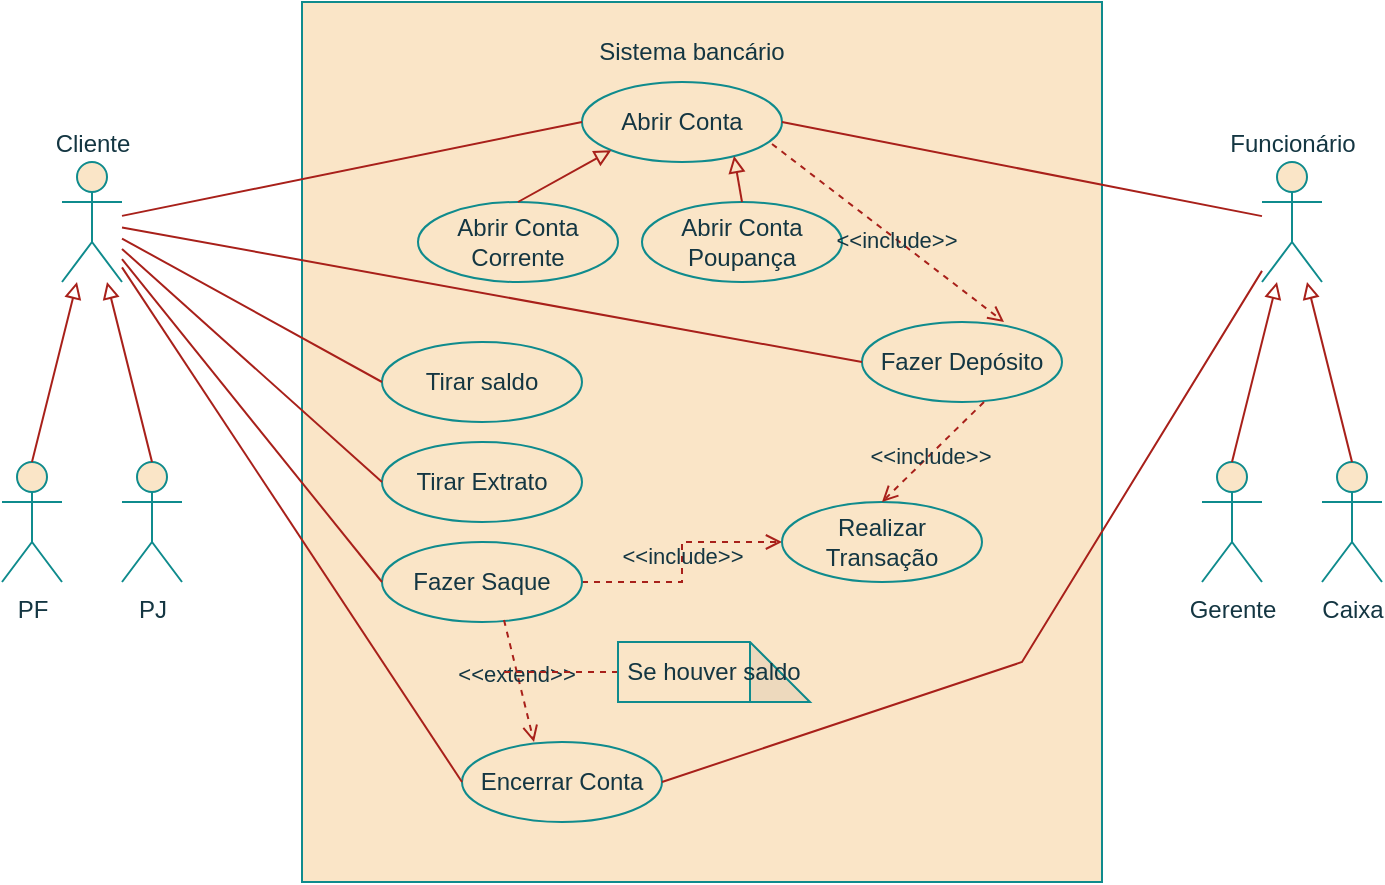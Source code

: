 <mxfile version="26.0.16">
  <diagram name="Página-1" id="EHuPjGI-IX7gI_r4c0k1">
    <mxGraphModel dx="880" dy="460" grid="1" gridSize="10" guides="1" tooltips="1" connect="1" arrows="1" fold="1" page="1" pageScale="1" pageWidth="827" pageHeight="1169" background="none" math="0" shadow="0">
      <root>
        <mxCell id="0" />
        <mxCell id="1" parent="0" />
        <mxCell id="oq8lmb-Xa7EGAaa9-nUp-2" value="&lt;font style=&quot;vertical-align: inherit;&quot;&gt;&lt;font style=&quot;vertical-align: inherit;&quot;&gt;Cliente&lt;/font&gt;&lt;/font&gt;" style="shape=umlActor;verticalLabelPosition=top;verticalAlign=bottom;html=1;outlineConnect=0;fillColor=#FAE5C7;labelPosition=center;align=center;labelBackgroundColor=none;strokeColor=#0F8B8D;fontColor=#143642;" vertex="1" parent="1">
          <mxGeometry x="99" y="120" width="30" height="60" as="geometry" />
        </mxCell>
        <mxCell id="oq8lmb-Xa7EGAaa9-nUp-6" value="&lt;div&gt;&lt;font style=&quot;vertical-align: inherit;&quot;&gt;&lt;font style=&quot;vertical-align: inherit;&quot;&gt;PJ&lt;/font&gt;&lt;/font&gt;&lt;/div&gt;" style="shape=umlActor;verticalLabelPosition=bottom;verticalAlign=top;html=1;outlineConnect=0;fillColor=#FAE5C7;labelBackgroundColor=none;strokeColor=#0F8B8D;fontColor=#143642;" vertex="1" parent="1">
          <mxGeometry x="129" y="270" width="30" height="60" as="geometry" />
        </mxCell>
        <mxCell id="oq8lmb-Xa7EGAaa9-nUp-9" value="&lt;div&gt;&lt;font style=&quot;vertical-align: inherit;&quot;&gt;&lt;font style=&quot;vertical-align: inherit;&quot;&gt;PF&lt;/font&gt;&lt;/font&gt;&lt;/div&gt;" style="shape=umlActor;verticalLabelPosition=bottom;verticalAlign=top;html=1;outlineConnect=0;fillColor=#FAE5C7;labelBackgroundColor=none;strokeColor=#0F8B8D;fontColor=#143642;" vertex="1" parent="1">
          <mxGeometry x="69" y="270" width="30" height="60" as="geometry" />
        </mxCell>
        <mxCell id="oq8lmb-Xa7EGAaa9-nUp-11" value="" style="endArrow=block;html=1;rounded=0;exitX=0.5;exitY=0;exitDx=0;exitDy=0;exitPerimeter=0;endFill=0;labelBackgroundColor=none;strokeColor=#A8201A;fontColor=default;" edge="1" parent="1" source="oq8lmb-Xa7EGAaa9-nUp-9" target="oq8lmb-Xa7EGAaa9-nUp-2">
          <mxGeometry width="50" height="50" relative="1" as="geometry">
            <mxPoint x="89" y="270" as="sourcePoint" />
            <mxPoint x="99" y="200" as="targetPoint" />
          </mxGeometry>
        </mxCell>
        <mxCell id="oq8lmb-Xa7EGAaa9-nUp-12" value="" style="endArrow=block;html=1;rounded=0;exitX=0.5;exitY=0;exitDx=0;exitDy=0;exitPerimeter=0;endFill=0;labelBackgroundColor=none;strokeColor=#A8201A;fontColor=default;" edge="1" parent="1" source="oq8lmb-Xa7EGAaa9-nUp-6" target="oq8lmb-Xa7EGAaa9-nUp-2">
          <mxGeometry width="50" height="50" relative="1" as="geometry">
            <mxPoint x="94" y="280" as="sourcePoint" />
            <mxPoint x="117" y="190" as="targetPoint" />
          </mxGeometry>
        </mxCell>
        <mxCell id="oq8lmb-Xa7EGAaa9-nUp-26" value="&lt;div&gt;&lt;font style=&quot;vertical-align: inherit;&quot;&gt;&lt;font style=&quot;vertical-align: inherit;&quot;&gt;Funcionário&lt;/font&gt;&lt;/font&gt;&lt;/div&gt;" style="shape=umlActor;verticalLabelPosition=top;verticalAlign=bottom;html=1;outlineConnect=0;fillColor=#FAE5C7;labelPosition=center;align=center;labelBackgroundColor=none;strokeColor=#0F8B8D;fontColor=#143642;" vertex="1" parent="1">
          <mxGeometry x="699" y="120" width="30" height="60" as="geometry" />
        </mxCell>
        <mxCell id="oq8lmb-Xa7EGAaa9-nUp-27" value="&lt;div&gt;&lt;font style=&quot;vertical-align: inherit;&quot;&gt;&lt;font style=&quot;vertical-align: inherit;&quot;&gt;Caixa&lt;/font&gt;&lt;/font&gt;&lt;/div&gt;" style="shape=umlActor;verticalLabelPosition=bottom;verticalAlign=top;html=1;outlineConnect=0;fillColor=#FAE5C7;labelBackgroundColor=none;strokeColor=#0F8B8D;fontColor=#143642;" vertex="1" parent="1">
          <mxGeometry x="729" y="270" width="30" height="60" as="geometry" />
        </mxCell>
        <mxCell id="oq8lmb-Xa7EGAaa9-nUp-28" value="&lt;div&gt;&lt;font style=&quot;vertical-align: inherit;&quot;&gt;&lt;font style=&quot;vertical-align: inherit;&quot;&gt;Gerente&lt;/font&gt;&lt;/font&gt;&lt;/div&gt;" style="shape=umlActor;verticalLabelPosition=bottom;verticalAlign=top;html=1;outlineConnect=0;fillColor=#FAE5C7;labelBackgroundColor=none;strokeColor=#0F8B8D;fontColor=#143642;" vertex="1" parent="1">
          <mxGeometry x="669" y="270" width="30" height="60" as="geometry" />
        </mxCell>
        <mxCell id="oq8lmb-Xa7EGAaa9-nUp-29" value="" style="endArrow=block;html=1;rounded=0;exitX=0.5;exitY=0;exitDx=0;exitDy=0;exitPerimeter=0;endFill=0;labelBackgroundColor=none;strokeColor=#A8201A;fontColor=default;" edge="1" parent="1" source="oq8lmb-Xa7EGAaa9-nUp-28" target="oq8lmb-Xa7EGAaa9-nUp-26">
          <mxGeometry width="50" height="50" relative="1" as="geometry">
            <mxPoint x="689" y="270" as="sourcePoint" />
            <mxPoint x="699" y="200" as="targetPoint" />
          </mxGeometry>
        </mxCell>
        <mxCell id="oq8lmb-Xa7EGAaa9-nUp-30" value="" style="endArrow=block;html=1;rounded=0;exitX=0.5;exitY=0;exitDx=0;exitDy=0;exitPerimeter=0;endFill=0;labelBackgroundColor=none;strokeColor=#A8201A;fontColor=default;" edge="1" parent="1" source="oq8lmb-Xa7EGAaa9-nUp-27" target="oq8lmb-Xa7EGAaa9-nUp-26">
          <mxGeometry width="50" height="50" relative="1" as="geometry">
            <mxPoint x="694" y="280" as="sourcePoint" />
            <mxPoint x="717" y="190" as="targetPoint" />
          </mxGeometry>
        </mxCell>
        <mxCell id="oq8lmb-Xa7EGAaa9-nUp-32" value="" style="rounded=0;whiteSpace=wrap;html=1;labelBackgroundColor=none;fillColor=#FAE5C7;strokeColor=#0F8B8D;fontColor=#143642;" vertex="1" parent="1">
          <mxGeometry x="219" y="40" width="400" height="440" as="geometry" />
        </mxCell>
        <mxCell id="oq8lmb-Xa7EGAaa9-nUp-33" value="Sistema bancário" style="text;html=1;align=center;verticalAlign=middle;whiteSpace=wrap;rounded=0;labelBackgroundColor=none;fontColor=#143642;" vertex="1" parent="1">
          <mxGeometry x="329" y="50" width="170" height="30" as="geometry" />
        </mxCell>
        <mxCell id="oq8lmb-Xa7EGAaa9-nUp-34" value="Abrir Conta" style="ellipse;whiteSpace=wrap;html=1;fillColor=#FAE5C7;strokeColor=#0F8B8D;labelBackgroundColor=none;fontColor=#143642;" vertex="1" parent="1">
          <mxGeometry x="359" y="80" width="100" height="40" as="geometry" />
        </mxCell>
        <mxCell id="oq8lmb-Xa7EGAaa9-nUp-35" value="Tirar Extrato" style="ellipse;whiteSpace=wrap;html=1;fillColor=#FAE5C7;strokeColor=#0F8B8D;labelBackgroundColor=none;fontColor=#143642;" vertex="1" parent="1">
          <mxGeometry x="259" y="260" width="100" height="40" as="geometry" />
        </mxCell>
        <mxCell id="oq8lmb-Xa7EGAaa9-nUp-36" value="Tirar saldo" style="ellipse;whiteSpace=wrap;html=1;fillColor=#FAE5C7;strokeColor=#0F8B8D;labelBackgroundColor=none;fontColor=#143642;" vertex="1" parent="1">
          <mxGeometry x="259" y="210" width="100" height="40" as="geometry" />
        </mxCell>
        <UserObject label="" tooltip="Associação" id="oq8lmb-Xa7EGAaa9-nUp-39">
          <mxCell style="endArrow=none;html=1;rounded=0;entryX=0;entryY=0.5;entryDx=0;entryDy=0;labelBackgroundColor=none;strokeColor=#A8201A;fontColor=default;" edge="1" parent="1" source="oq8lmb-Xa7EGAaa9-nUp-2" target="oq8lmb-Xa7EGAaa9-nUp-34">
            <mxGeometry relative="1" as="geometry">
              <mxPoint x="139" y="130" as="sourcePoint" />
              <mxPoint x="299" y="130" as="targetPoint" />
            </mxGeometry>
          </mxCell>
        </UserObject>
        <object label="" tooltip="Associação" id="oq8lmb-Xa7EGAaa9-nUp-40">
          <mxCell style="endArrow=none;html=1;rounded=0;exitX=1;exitY=0.5;exitDx=0;exitDy=0;labelBackgroundColor=none;strokeColor=#A8201A;fontColor=default;" edge="1" parent="1" source="oq8lmb-Xa7EGAaa9-nUp-34" target="oq8lmb-Xa7EGAaa9-nUp-26">
            <mxGeometry relative="1" as="geometry">
              <mxPoint x="549" y="158" as="sourcePoint" />
              <mxPoint x="779" y="130" as="targetPoint" />
            </mxGeometry>
          </mxCell>
        </object>
        <UserObject label="" tooltip="Associação" id="oq8lmb-Xa7EGAaa9-nUp-41">
          <mxCell style="endArrow=none;html=1;rounded=0;entryX=0;entryY=0.5;entryDx=0;entryDy=0;labelBackgroundColor=none;strokeColor=#A8201A;fontColor=default;" edge="1" parent="1" source="oq8lmb-Xa7EGAaa9-nUp-2" target="oq8lmb-Xa7EGAaa9-nUp-36">
            <mxGeometry relative="1" as="geometry">
              <mxPoint x="129" y="170" as="sourcePoint" />
              <mxPoint x="289" y="170" as="targetPoint" />
            </mxGeometry>
          </mxCell>
        </UserObject>
        <UserObject label="" tooltip="Associação" id="oq8lmb-Xa7EGAaa9-nUp-42">
          <mxCell style="endArrow=none;html=1;rounded=0;entryX=0;entryY=0.5;entryDx=0;entryDy=0;labelBackgroundColor=none;strokeColor=#A8201A;fontColor=default;" edge="1" parent="1" source="oq8lmb-Xa7EGAaa9-nUp-2" target="oq8lmb-Xa7EGAaa9-nUp-35">
            <mxGeometry relative="1" as="geometry">
              <mxPoint x="139" y="165" as="sourcePoint" />
              <mxPoint x="279" y="210" as="targetPoint" />
            </mxGeometry>
          </mxCell>
        </UserObject>
        <mxCell id="oq8lmb-Xa7EGAaa9-nUp-43" value="Abrir Conta Corrente" style="ellipse;whiteSpace=wrap;html=1;fillColor=#FAE5C7;strokeColor=#0F8B8D;labelBackgroundColor=none;fontColor=#143642;" vertex="1" parent="1">
          <mxGeometry x="277" y="140" width="100" height="40" as="geometry" />
        </mxCell>
        <mxCell id="oq8lmb-Xa7EGAaa9-nUp-44" value="Abrir Conta Poupança" style="ellipse;whiteSpace=wrap;html=1;fillColor=#FAE5C7;strokeColor=#0F8B8D;labelBackgroundColor=none;fontColor=#143642;" vertex="1" parent="1">
          <mxGeometry x="389" y="140" width="100" height="40" as="geometry" />
        </mxCell>
        <UserObject label="" tooltip="Relacionamento de Generalização" id="oq8lmb-Xa7EGAaa9-nUp-51">
          <mxCell style="endArrow=block;html=1;rounded=0;entryX=0;entryY=1;entryDx=0;entryDy=0;exitX=0.5;exitY=0;exitDx=0;exitDy=0;endFill=0;labelBackgroundColor=none;strokeColor=#A8201A;fontColor=default;" edge="1" parent="1" source="oq8lmb-Xa7EGAaa9-nUp-43" target="oq8lmb-Xa7EGAaa9-nUp-34">
            <mxGeometry width="50" height="50" relative="1" as="geometry">
              <mxPoint x="339" y="190" as="sourcePoint" />
              <mxPoint x="389" y="140" as="targetPoint" />
            </mxGeometry>
          </mxCell>
        </UserObject>
        <UserObject label="" tooltip="Relacionamento de Generalização" id="oq8lmb-Xa7EGAaa9-nUp-52">
          <mxCell style="endArrow=block;html=1;rounded=0;entryX=0.76;entryY=0.925;entryDx=0;entryDy=0;entryPerimeter=0;exitX=0.5;exitY=0;exitDx=0;exitDy=0;endFill=0;labelBackgroundColor=none;strokeColor=#A8201A;fontColor=default;" edge="1" parent="1" source="oq8lmb-Xa7EGAaa9-nUp-44" target="oq8lmb-Xa7EGAaa9-nUp-34">
            <mxGeometry width="50" height="50" relative="1" as="geometry">
              <mxPoint x="459" y="200" as="sourcePoint" />
              <mxPoint x="509" y="150" as="targetPoint" />
            </mxGeometry>
          </mxCell>
        </UserObject>
        <mxCell id="oq8lmb-Xa7EGAaa9-nUp-60" style="edgeStyle=orthogonalEdgeStyle;rounded=0;orthogonalLoop=1;jettySize=auto;html=1;dashed=1;endArrow=open;endFill=0;labelBackgroundColor=none;strokeColor=#A8201A;fontColor=default;" edge="1" parent="1" source="oq8lmb-Xa7EGAaa9-nUp-53" target="oq8lmb-Xa7EGAaa9-nUp-59">
          <mxGeometry relative="1" as="geometry" />
        </mxCell>
        <mxCell id="oq8lmb-Xa7EGAaa9-nUp-64" value="&amp;lt;&amp;lt;include&amp;gt;&amp;gt;" style="edgeLabel;html=1;align=center;verticalAlign=middle;resizable=0;points=[];labelBackgroundColor=none;fontColor=#143642;" vertex="1" connectable="0" parent="oq8lmb-Xa7EGAaa9-nUp-60">
          <mxGeometry x="-0.114" relative="1" as="geometry">
            <mxPoint y="-10" as="offset" />
          </mxGeometry>
        </mxCell>
        <mxCell id="oq8lmb-Xa7EGAaa9-nUp-53" value="Fazer Saque" style="ellipse;whiteSpace=wrap;html=1;fillColor=#FAE5C7;strokeColor=#0F8B8D;labelBackgroundColor=none;fontColor=#143642;" vertex="1" parent="1">
          <mxGeometry x="259" y="310" width="100" height="40" as="geometry" />
        </mxCell>
        <mxCell id="oq8lmb-Xa7EGAaa9-nUp-54" value="Fazer Depósito" style="ellipse;whiteSpace=wrap;html=1;fillColor=#FAE5C7;strokeColor=#0F8B8D;labelBackgroundColor=none;fontColor=#143642;" vertex="1" parent="1">
          <mxGeometry x="499" y="200" width="100" height="40" as="geometry" />
        </mxCell>
        <UserObject label="" tooltip="Associação" id="oq8lmb-Xa7EGAaa9-nUp-55">
          <mxCell style="endArrow=none;html=1;rounded=0;entryX=0;entryY=0.5;entryDx=0;entryDy=0;labelBackgroundColor=none;strokeColor=#A8201A;fontColor=default;" edge="1" parent="1" source="oq8lmb-Xa7EGAaa9-nUp-2" target="oq8lmb-Xa7EGAaa9-nUp-53">
            <mxGeometry relative="1" as="geometry">
              <mxPoint x="139" y="158" as="sourcePoint" />
              <mxPoint x="369" y="130" as="targetPoint" />
            </mxGeometry>
          </mxCell>
        </UserObject>
        <mxCell id="oq8lmb-Xa7EGAaa9-nUp-56" value="Encerrar Conta" style="ellipse;whiteSpace=wrap;html=1;fillColor=#FAE5C7;strokeColor=#0F8B8D;labelBackgroundColor=none;fontColor=#143642;" vertex="1" parent="1">
          <mxGeometry x="299" y="410" width="100" height="40" as="geometry" />
        </mxCell>
        <UserObject label="" tooltip="Associação" id="oq8lmb-Xa7EGAaa9-nUp-57">
          <mxCell style="endArrow=none;html=1;rounded=0;entryX=0;entryY=0.5;entryDx=0;entryDy=0;labelBackgroundColor=none;strokeColor=#A8201A;fontColor=default;" edge="1" parent="1" source="oq8lmb-Xa7EGAaa9-nUp-2" target="oq8lmb-Xa7EGAaa9-nUp-56">
            <mxGeometry relative="1" as="geometry">
              <mxPoint x="139" y="190" as="sourcePoint" />
              <mxPoint x="254" y="420" as="targetPoint" />
            </mxGeometry>
          </mxCell>
        </UserObject>
        <UserObject label="" tooltip="Associação" id="oq8lmb-Xa7EGAaa9-nUp-58">
          <mxCell style="endArrow=none;html=1;rounded=0;entryX=0;entryY=0.5;entryDx=0;entryDy=0;labelBackgroundColor=none;strokeColor=#A8201A;fontColor=default;" edge="1" parent="1" source="oq8lmb-Xa7EGAaa9-nUp-2" target="oq8lmb-Xa7EGAaa9-nUp-54">
            <mxGeometry relative="1" as="geometry">
              <mxPoint x="149" y="200" as="sourcePoint" />
              <mxPoint x="264" y="430" as="targetPoint" />
            </mxGeometry>
          </mxCell>
        </UserObject>
        <mxCell id="oq8lmb-Xa7EGAaa9-nUp-59" value="Realizar Transação" style="ellipse;whiteSpace=wrap;html=1;fillColor=#FAE5C7;strokeColor=#0F8B8D;labelBackgroundColor=none;fontColor=#143642;" vertex="1" parent="1">
          <mxGeometry x="459" y="290" width="100" height="40" as="geometry" />
        </mxCell>
        <mxCell id="oq8lmb-Xa7EGAaa9-nUp-62" value="" style="endArrow=open;html=1;rounded=0;entryX=0.5;entryY=0;entryDx=0;entryDy=0;exitX=0.61;exitY=1;exitDx=0;exitDy=0;exitPerimeter=0;endFill=0;dashed=1;labelBackgroundColor=none;strokeColor=#A8201A;fontColor=default;" edge="1" parent="1" source="oq8lmb-Xa7EGAaa9-nUp-54" target="oq8lmb-Xa7EGAaa9-nUp-59">
          <mxGeometry width="50" height="50" relative="1" as="geometry">
            <mxPoint x="469" y="310" as="sourcePoint" />
            <mxPoint x="519" y="260" as="targetPoint" />
          </mxGeometry>
        </mxCell>
        <mxCell id="oq8lmb-Xa7EGAaa9-nUp-63" value="&amp;lt;&amp;lt;include&amp;gt;&amp;gt;" style="edgeLabel;html=1;align=center;verticalAlign=middle;resizable=0;points=[];labelBackgroundColor=none;fontColor=#143642;" vertex="1" connectable="0" parent="oq8lmb-Xa7EGAaa9-nUp-62">
          <mxGeometry x="0.068" relative="1" as="geometry">
            <mxPoint as="offset" />
          </mxGeometry>
        </mxCell>
        <object label="" tooltip="Associação" id="oq8lmb-Xa7EGAaa9-nUp-65">
          <mxCell style="endArrow=none;html=1;rounded=0;exitX=1;exitY=0.5;exitDx=0;exitDy=0;labelBackgroundColor=none;strokeColor=#A8201A;fontColor=default;" edge="1" parent="1" source="oq8lmb-Xa7EGAaa9-nUp-56" target="oq8lmb-Xa7EGAaa9-nUp-26">
            <mxGeometry relative="1" as="geometry">
              <mxPoint x="469" y="130" as="sourcePoint" />
              <mxPoint x="799" y="159" as="targetPoint" />
              <Array as="points">
                <mxPoint x="579" y="370" />
              </Array>
            </mxGeometry>
          </mxCell>
        </object>
        <UserObject label="" tooltip="" id="oq8lmb-Xa7EGAaa9-nUp-69">
          <mxCell style="endArrow=open;html=1;rounded=0;exitX=0.61;exitY=0.975;exitDx=0;exitDy=0;exitPerimeter=0;dashed=1;endFill=0;labelBackgroundColor=none;strokeColor=#A8201A;fontColor=default;" edge="1" parent="1" source="oq8lmb-Xa7EGAaa9-nUp-53">
            <mxGeometry width="50" height="50" relative="1" as="geometry">
              <mxPoint x="319" y="420" as="sourcePoint" />
              <mxPoint x="335" y="410" as="targetPoint" />
            </mxGeometry>
          </mxCell>
        </UserObject>
        <mxCell id="oq8lmb-Xa7EGAaa9-nUp-70" value="&amp;lt;&amp;lt;extend&amp;gt;&amp;gt;" style="edgeLabel;html=1;align=center;verticalAlign=middle;resizable=0;points=[];labelBackgroundColor=none;fontColor=#143642;" vertex="1" connectable="0" parent="oq8lmb-Xa7EGAaa9-nUp-69">
          <mxGeometry x="-0.131" y="-1" relative="1" as="geometry">
            <mxPoint as="offset" />
          </mxGeometry>
        </mxCell>
        <mxCell id="oq8lmb-Xa7EGAaa9-nUp-72" style="edgeStyle=orthogonalEdgeStyle;rounded=0;orthogonalLoop=1;jettySize=auto;html=1;endArrow=none;startFill=0;dashed=1;labelBackgroundColor=none;strokeColor=#A8201A;fontColor=default;" edge="1" parent="1" source="oq8lmb-Xa7EGAaa9-nUp-71">
          <mxGeometry relative="1" as="geometry">
            <mxPoint x="319" y="375" as="targetPoint" />
          </mxGeometry>
        </mxCell>
        <mxCell id="oq8lmb-Xa7EGAaa9-nUp-71" value="Se houver saldo" style="shape=note;whiteSpace=wrap;html=1;backgroundOutline=1;darkOpacity=0.05;fillColor=#FAE5C7;strokeColor=#0F8B8D;labelBackgroundColor=none;fontColor=#143642;" vertex="1" parent="1">
          <mxGeometry x="377" y="360" width="96" height="30" as="geometry" />
        </mxCell>
        <mxCell id="oq8lmb-Xa7EGAaa9-nUp-73" value="" style="endArrow=open;html=1;rounded=0;entryX=0.71;entryY=0;entryDx=0;entryDy=0;exitX=0.95;exitY=0.775;exitDx=0;exitDy=0;exitPerimeter=0;endFill=0;dashed=1;entryPerimeter=0;labelBackgroundColor=none;strokeColor=#A8201A;fontColor=default;" edge="1" parent="1" source="oq8lmb-Xa7EGAaa9-nUp-34" target="oq8lmb-Xa7EGAaa9-nUp-54">
          <mxGeometry width="50" height="50" relative="1" as="geometry">
            <mxPoint x="540" y="120" as="sourcePoint" />
            <mxPoint x="509" y="170" as="targetPoint" />
          </mxGeometry>
        </mxCell>
        <mxCell id="oq8lmb-Xa7EGAaa9-nUp-74" value="&amp;lt;&amp;lt;include&amp;gt;&amp;gt;" style="edgeLabel;html=1;align=center;verticalAlign=middle;resizable=0;points=[];labelBackgroundColor=none;fontColor=#143642;" vertex="1" connectable="0" parent="oq8lmb-Xa7EGAaa9-nUp-73">
          <mxGeometry x="0.068" relative="1" as="geometry">
            <mxPoint as="offset" />
          </mxGeometry>
        </mxCell>
      </root>
    </mxGraphModel>
  </diagram>
</mxfile>

